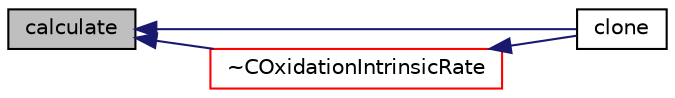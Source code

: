 digraph "calculate"
{
  bgcolor="transparent";
  edge [fontname="Helvetica",fontsize="10",labelfontname="Helvetica",labelfontsize="10"];
  node [fontname="Helvetica",fontsize="10",shape=record];
  rankdir="LR";
  Node339 [label="calculate",height=0.2,width=0.4,color="black", fillcolor="grey75", style="filled", fontcolor="black"];
  Node339 -> Node340 [dir="back",color="midnightblue",fontsize="10",style="solid",fontname="Helvetica"];
  Node340 [label="clone",height=0.2,width=0.4,color="black",URL="$a24753.html#a95a64b2a3c8105f645755a2c0c4d9881",tooltip="Construct and return a clone. "];
  Node339 -> Node341 [dir="back",color="midnightblue",fontsize="10",style="solid",fontname="Helvetica"];
  Node341 [label="~COxidationIntrinsicRate",height=0.2,width=0.4,color="red",URL="$a24753.html#a71200caa73e7a14fe3166d66d20b4cae",tooltip="Destructor. "];
  Node341 -> Node340 [dir="back",color="midnightblue",fontsize="10",style="solid",fontname="Helvetica"];
}
